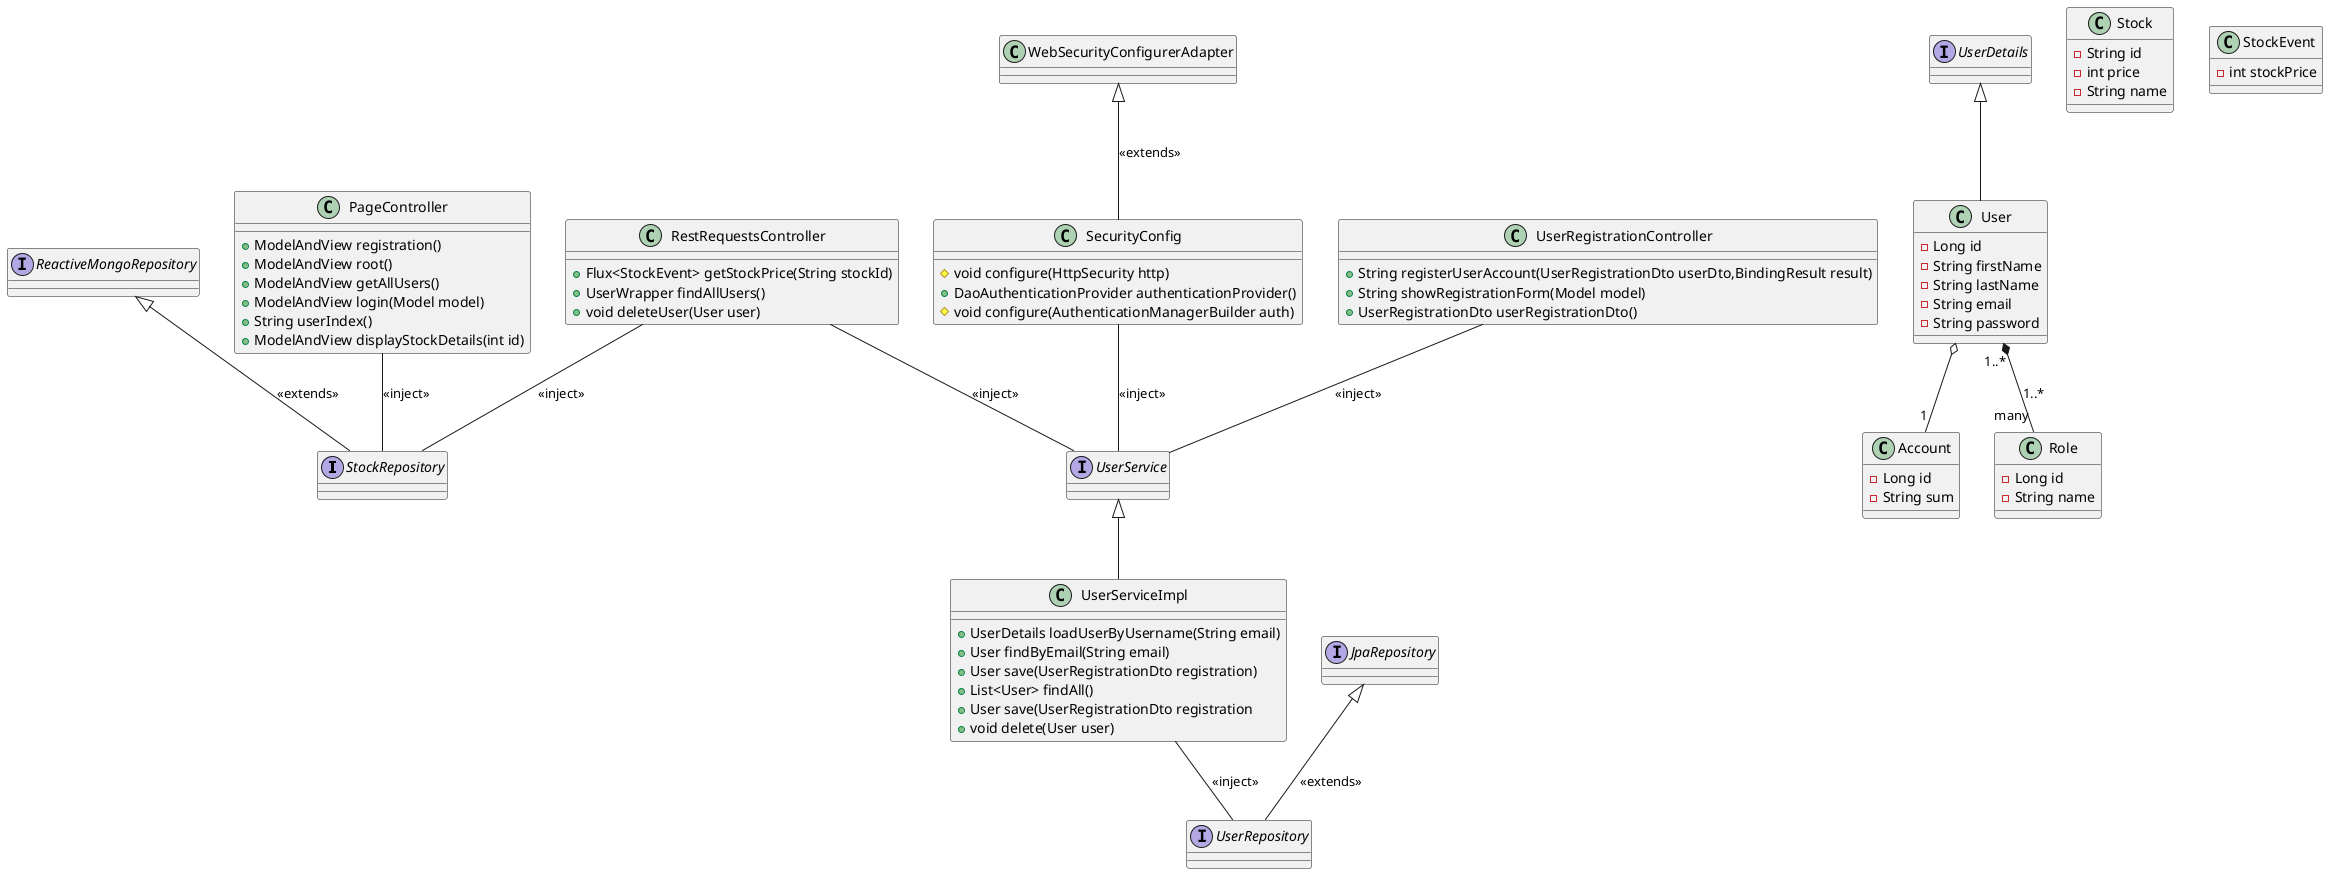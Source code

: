 @startuml


interface StockRepository
interface UserRepository
interface UserService
interface UserDetails
interface JpaRepository
interface ReactiveMongoRepository
class WebSecurityConfigurerAdapter
class SecurityConfig{
# void configure(HttpSecurity http)
+ DaoAuthenticationProvider authenticationProvider()
# void configure(AuthenticationManagerBuilder auth)
}
class RestRequestsController{
+  Flux<StockEvent> getStockPrice(String stockId)
+ UserWrapper findAllUsers()
+ void deleteUser(User user)
}
class PageController{
+ ModelAndView registration()
+ ModelAndView root()
+ ModelAndView getAllUsers()
+ ModelAndView login(Model model)
+ String userIndex()
+ ModelAndView displayStockDetails(int id)
}
class UserRegistrationController{
+ String registerUserAccount(UserRegistrationDto userDto,BindingResult result)
+ String showRegistrationForm(Model model)
+ UserRegistrationDto userRegistrationDto()

}
class Stock{
 - String id
 - int price
 - String name
}
class StockEvent{
- int stockPrice

}
class UserServiceImpl{
+ UserDetails loadUserByUsername(String email)
+ User findByEmail(String email)
+ User save(UserRegistrationDto registration)
+ List<User> findAll()
+ User save(UserRegistrationDto registration
+ void delete(User user)

}
Class User {
- Long id
- String firstName
- String lastName
- String email
- String password
}
Class Account {
- Long id
- String sum

}
Class Role{
- Long id
- String name
}


JpaRepository <|-- UserRepository : "<<extends>>"
User o-- "1" Account
User "1..*" *-- "many" Role : "1..*"
UserDetails <|-- User
UserService <|-- UserServiceImpl
WebSecurityConfigurerAdapter <|-- SecurityConfig : "<<extends>>"
ReactiveMongoRepository <|-- StockRepository :"<<extends>>"
UserServiceImpl  -- UserRepository :"<<inject>>"
UserRegistrationController -- UserService : "<<inject>>"
RestRequestsController -- StockRepository : "<<inject>>"
RestRequestsController -- UserService : "<<inject>>"
PageController -- StockRepository : "<<inject>>"
SecurityConfig -- UserService : "<<inject>>"




@enduml